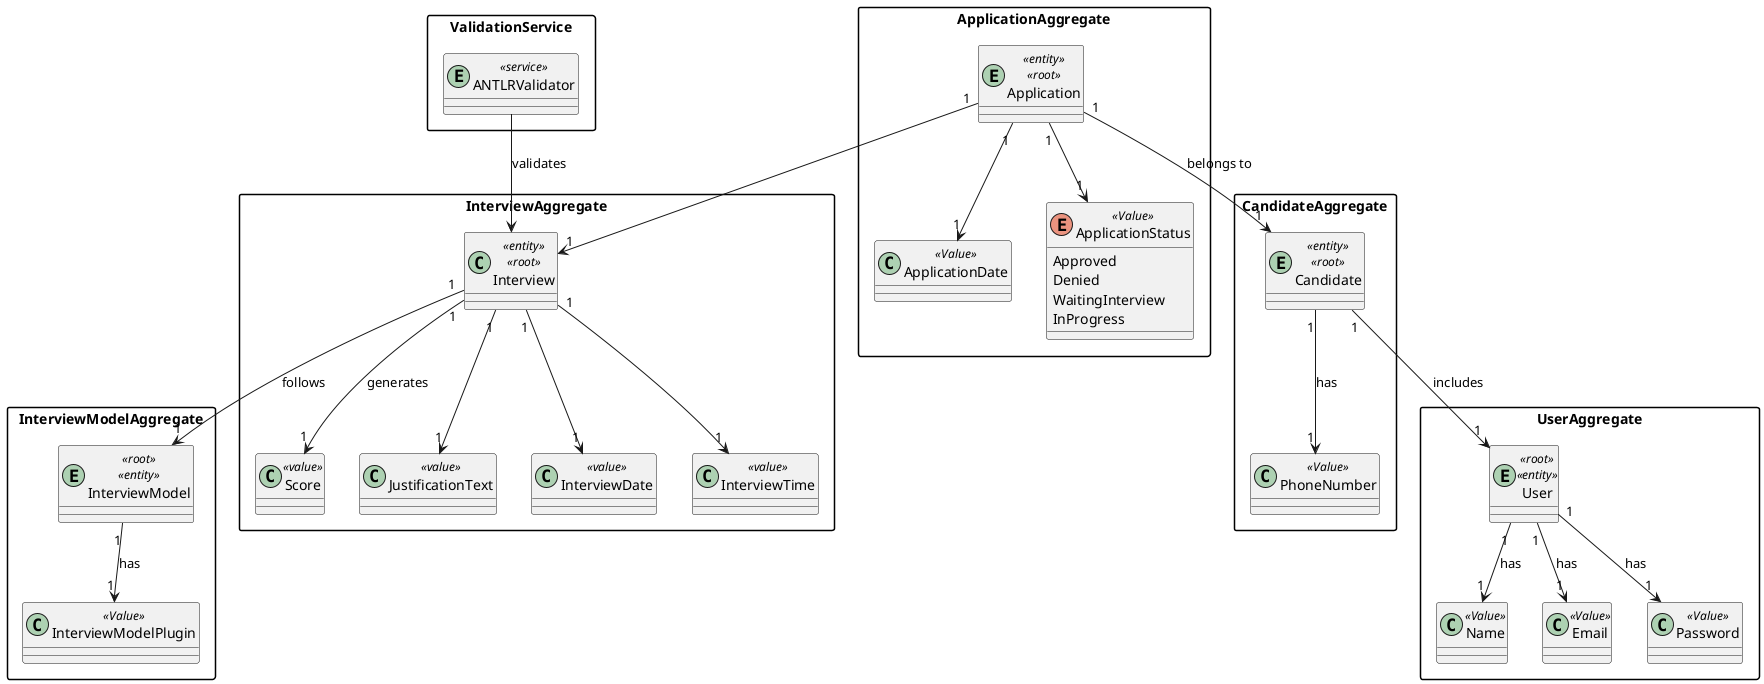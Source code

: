 @startuml

skinparam packageStyle rectangle

package InterviewModelAggregate {
  entity InterviewModel<<root>> <<entity>> {}
  class InterviewModelPlugin <<Value>>{}
}

package ApplicationAggregate {
  entity Application<<entity>> <<root>>  {}
  class ApplicationDate <<Value>> {}
  enum ApplicationStatus <<Value>> {
    Approved
    Denied
    WaitingInterview
    InProgress
  }
}

package ValidationService {
  entity ANTLRValidator <<service>> {}
}

package CandidateAggregate{
  entity Candidate <<entity>> <<root>> {}
  class PhoneNumber<<Value>>{}
}

package InterviewAggregate {
  class Interview <<entity>><<root>>{}
  class Score<<value>>{}
  class JustificationText<<value>>{}
  class InterviewDate<<value>>{}
  class InterviewTime<<value>>{}
}

package UserAggregate {
  entity User <<root>> <<entity>>{}
  class Name <<Value>> {}
  class Email <<Value>> {}
  class Password <<Value>>{}
}


Interview "1" --> "1" Score : generates
Interview "1" --> "1" JustificationText
Interview "1" --> "1" InterviewDate
Interview "1" --> "1" InterviewTime

InterviewModel "1" --> "1" InterviewModelPlugin : has
Interview "1" --> "1" InterviewModel : follows

ANTLRValidator --> Interview : validates

Candidate "1" --> "1" PhoneNumber : has
Candidate "1" --> "1" User : includes
User "1" --> "1" Name : has
User "1" --> "1" Email : has
User "1" --> "1" Password : has

Application "1" --> "1" ApplicationDate
Application "1" --> "1" Interview
Application "1" --> "1" ApplicationStatus
Application "1" --> "1" Candidate : belongs to



}


 @enduml